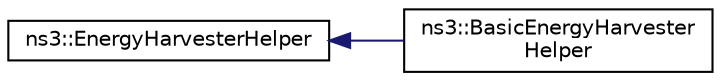 digraph "Graphical Class Hierarchy"
{
 // LATEX_PDF_SIZE
  edge [fontname="Helvetica",fontsize="10",labelfontname="Helvetica",labelfontsize="10"];
  node [fontname="Helvetica",fontsize="10",shape=record];
  rankdir="LR";
  Node0 [label="ns3::EnergyHarvesterHelper",height=0.2,width=0.4,color="black", fillcolor="white", style="filled",URL="$classns3_1_1_energy_harvester_helper.html",tooltip="Creates EnergyHarvester objects."];
  Node0 -> Node1 [dir="back",color="midnightblue",fontsize="10",style="solid",fontname="Helvetica"];
  Node1 [label="ns3::BasicEnergyHarvester\lHelper",height=0.2,width=0.4,color="black", fillcolor="white", style="filled",URL="$classns3_1_1_basic_energy_harvester_helper.html",tooltip="Creates a BasicEnergyHarvester object."];
}
